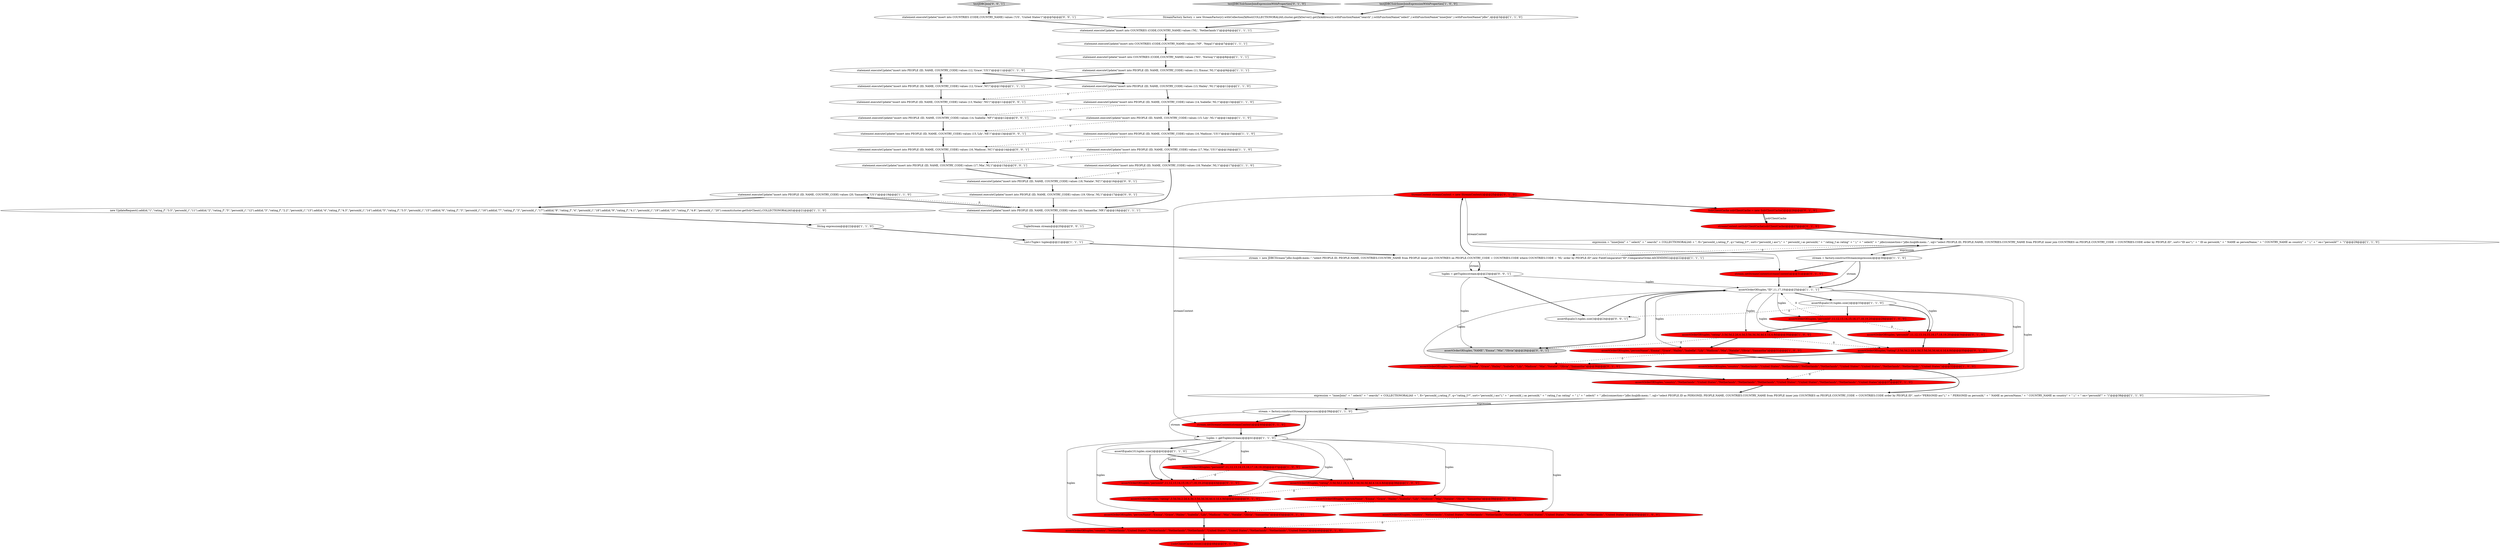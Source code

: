 digraph {
38 [style = filled, label = "assertOrderOf(tuples,\"personId\",11,12,13,14,15,16,17,18,19,20)@@@43@@@['0', '1', '0']", fillcolor = red, shape = ellipse image = "AAA1AAABBB2BBB"];
4 [style = filled, label = "tuples = getTuples(stream)@@@41@@@['1', '1', '0']", fillcolor = white, shape = ellipse image = "AAA0AAABBB1BBB"];
22 [style = filled, label = "statement.executeUpdate(\"insert into PEOPLE (ID, NAME, COUNTRY_CODE) values (14,'Isabella','NL')\")@@@13@@@['1', '1', '0']", fillcolor = white, shape = ellipse image = "AAA0AAABBB1BBB"];
47 [style = filled, label = "assertOrderOf(tuples,\"personName\",\"Emma\",\"Grace\",\"Hailey\",\"Isabella\",\"Lily\",\"Madison\",\"Mia\",\"Natalie\",\"Olivia\",\"Samantha\")@@@45@@@['0', '1', '0']", fillcolor = red, shape = ellipse image = "AAA1AAABBB2BBB"];
8 [style = filled, label = "new UpdateRequest().add(id,\"1\",\"rating_f\",\"3.5\",\"personId_i\",\"11\").add(id,\"2\",\"rating_f\",\"5\",\"personId_i\",\"12\").add(id,\"3\",\"rating_f\",\"2.2\",\"personId_i\",\"13\").add(id,\"4\",\"rating_f\",\"4.3\",\"personId_i\",\"14\").add(id,\"5\",\"rating_f\",\"3.5\",\"personId_i\",\"15\").add(id,\"6\",\"rating_f\",\"3\",\"personId_i\",\"16\").add(id,\"7\",\"rating_f\",\"3\",\"personId_i\",\"17\").add(id,\"8\",\"rating_f\",\"4\",\"personId_i\",\"18\").add(id,\"9\",\"rating_f\",\"4.1\",\"personId_i\",\"19\").add(id,\"10\",\"rating_f\",\"4.8\",\"personId_i\",\"20\").commit(cluster.getSolrClient(),COLLECTIONORALIAS)@@@21@@@['1', '1', '0']", fillcolor = white, shape = ellipse image = "AAA0AAABBB1BBB"];
10 [style = filled, label = "statement.executeUpdate(\"insert into PEOPLE (ID, NAME, COUNTRY_CODE) values (13,'Hailey','NL')\")@@@12@@@['1', '1', '0']", fillcolor = white, shape = ellipse image = "AAA0AAABBB1BBB"];
29 [style = filled, label = "statement.executeUpdate(\"insert into COUNTRIES (CODE,COUNTRY_NAME) values ('NP', 'Nepal')\")@@@7@@@['1', '1', '1']", fillcolor = white, shape = ellipse image = "AAA0AAABBB1BBB"];
25 [style = filled, label = "statement.executeUpdate(\"insert into PEOPLE (ID, NAME, COUNTRY_CODE) values (12,'Grace','US')\")@@@11@@@['1', '1', '0']", fillcolor = white, shape = ellipse image = "AAA0AAABBB1BBB"];
30 [style = filled, label = "testJDBCSolrInnerJoinExpressionWithProperties['1', '0', '0']", fillcolor = lightgray, shape = diamond image = "AAA0AAABBB1BBB"];
31 [style = filled, label = "expression = \"innerJoin(\" + \" select(\" + \" search(\" + COLLECTIONORALIAS + \", fl=\"personId_i,rating_f\", q=\"rating_f:*\", sort=\"personId_i asc\"),\" + \" personId_i as personId,\" + \" rating_f as rating\" + \" ),\" + \" select(\" + \" jdbc(connection=\"jdbc:hsqldb:mem:.\", sql=\"select PEOPLE.ID, PEOPLE.NAME, COUNTRIES.COUNTRY_NAME from PEOPLE inner join COUNTRIES on PEOPLE.COUNTRY_CODE = COUNTRIES.CODE order by PEOPLE.ID\", sort=\"ID asc\"),\" + \" ID as personId,\" + \" NAME as personName,\" + \" COUNTRY_NAME as country\" + \" ),\" + \" on=\"personId\"\" + \")\"@@@29@@@['1', '1', '0']", fillcolor = white, shape = ellipse image = "AAA0AAABBB1BBB"];
48 [style = filled, label = "assertOrderOf(tuples,\"rating\",3.5d,5d,2.2d,4.3d,3.5d,3d,3d,4d,4.1d,4.8d)@@@35@@@['0', '1', '0']", fillcolor = red, shape = ellipse image = "AAA1AAABBB2BBB"];
52 [style = filled, label = "statement.executeUpdate(\"insert into PEOPLE (ID, NAME, COUNTRY_CODE) values (19,'Olivia','NL')\")@@@17@@@['0', '0', '1']", fillcolor = white, shape = ellipse image = "AAA0AAABBB3BBB"];
37 [style = filled, label = "assertOrderOf(tuples,\"personId\",11,12,13,14,15,16,17,18,19,20)@@@34@@@['0', '1', '0']", fillcolor = red, shape = ellipse image = "AAA1AAABBB2BBB"];
15 [style = filled, label = "assertEquals(10,tuples.size())@@@33@@@['1', '1', '0']", fillcolor = white, shape = ellipse image = "AAA0AAABBB1BBB"];
50 [style = filled, label = "SolrClientCache solrClientCache = new SolrClientCache()@@@26@@@['0', '1', '0']", fillcolor = red, shape = ellipse image = "AAA1AAABBB2BBB"];
19 [style = filled, label = "statement.executeUpdate(\"insert into PEOPLE (ID, NAME, COUNTRY_CODE) values (12,'Grace','NI')\")@@@10@@@['1', '1', '1']", fillcolor = white, shape = ellipse image = "AAA0AAABBB1BBB"];
24 [style = filled, label = "assertOrderOf(tuples,\"country\",\"Netherlands\",\"United States\",\"Netherlands\",\"Netherlands\",\"Netherlands\",\"United States\",\"United States\",\"Netherlands\",\"Netherlands\",\"United States\")@@@40@@@['1', '0', '0']", fillcolor = red, shape = ellipse image = "AAA1AAABBB1BBB"];
12 [style = filled, label = "statement.executeUpdate(\"insert into PEOPLE (ID, NAME, COUNTRY_CODE) values (18,'Natalie','NL')\")@@@17@@@['1', '1', '0']", fillcolor = white, shape = ellipse image = "AAA0AAABBB1BBB"];
36 [style = filled, label = "streamContext.setSolrClientCache(solrClientCache)@@@27@@@['0', '1', '0']", fillcolor = red, shape = ellipse image = "AAA1AAABBB2BBB"];
63 [style = filled, label = "statement.executeUpdate(\"insert into COUNTRIES (CODE,COUNTRY_NAME) values ('US', 'United States')\")@@@5@@@['0', '0', '1']", fillcolor = white, shape = ellipse image = "AAA0AAABBB3BBB"];
7 [style = filled, label = "assertEquals(10,tuples.size())@@@42@@@['1', '1', '0']", fillcolor = white, shape = ellipse image = "AAA0AAABBB1BBB"];
40 [style = filled, label = "assertOrderOf(tuples,\"rating\",3.5d,5d,2.2d,4.3d,3.5d,3d,3d,4d,4.1d,4.8d)@@@44@@@['0', '1', '0']", fillcolor = red, shape = ellipse image = "AAA1AAABBB2BBB"];
42 [style = filled, label = "assertOrderOf(tuples,\"country\",\"Netherlands\",\"United States\",\"Netherlands\",\"Netherlands\",\"Netherlands\",\"United States\",\"United States\",\"Netherlands\",\"Netherlands\",\"United States\")@@@46@@@['0', '1', '0']", fillcolor = red, shape = ellipse image = "AAA1AAABBB2BBB"];
57 [style = filled, label = "statement.executeUpdate(\"insert into PEOPLE (ID, NAME, COUNTRY_CODE) values (17,'Mia','NL')\")@@@15@@@['0', '0', '1']", fillcolor = white, shape = ellipse image = "AAA0AAABBB3BBB"];
33 [style = filled, label = "String expression@@@22@@@['1', '1', '0']", fillcolor = white, shape = ellipse image = "AAA0AAABBB1BBB"];
58 [style = filled, label = "statement.executeUpdate(\"insert into PEOPLE (ID, NAME, COUNTRY_CODE) values (18,'Natalie','NZ')\")@@@16@@@['0', '0', '1']", fillcolor = white, shape = ellipse image = "AAA0AAABBB3BBB"];
44 [style = filled, label = "StreamContext streamContext = new StreamContext()@@@25@@@['0', '1', '0']", fillcolor = red, shape = ellipse image = "AAA1AAABBB2BBB"];
26 [style = filled, label = "stream = factory.constructStream(expression)@@@30@@@['1', '1', '0']", fillcolor = white, shape = ellipse image = "AAA0AAABBB1BBB"];
16 [style = filled, label = "expression = \"innerJoin(\" + \" select(\" + \" search(\" + COLLECTIONORALIAS + \", fl=\"personId_i,rating_f\", q=\"rating_f:*\", sort=\"personId_i asc\"),\" + \" personId_i as personId,\" + \" rating_f as rating\" + \" ),\" + \" select(\" + \" jdbc(connection=\"jdbc:hsqldb:mem:.\", sql=\"select PEOPLE.ID as PERSONID, PEOPLE.NAME, COUNTRIES.COUNTRY_NAME from PEOPLE inner join COUNTRIES on PEOPLE.COUNTRY_CODE = COUNTRIES.CODE order by PEOPLE.ID\", sort=\"PERSONID asc\"),\" + \" PERSONID as personId,\" + \" NAME as personName,\" + \" COUNTRY_NAME as country\" + \" ),\" + \" on=\"personId\"\" + \")\"@@@38@@@['1', '1', '0']", fillcolor = white, shape = ellipse image = "AAA0AAABBB1BBB"];
35 [style = filled, label = "assertOrderOf(tuples,\"country\",\"Netherlands\",\"United States\",\"Netherlands\",\"Netherlands\",\"Netherlands\",\"United States\",\"United States\",\"Netherlands\",\"Netherlands\",\"United States\")@@@32@@@['1', '0', '0']", fillcolor = red, shape = ellipse image = "AAA1AAABBB1BBB"];
28 [style = filled, label = "StreamFactory factory = new StreamFactory().withCollectionZkHost(COLLECTIONORALIAS,cluster.getZkServer().getZkAddress()).withFunctionName(\"search\",).withFunctionName(\"select\",).withFunctionName(\"innerJoin\",).withFunctionName(\"jdbc\",)@@@3@@@['1', '1', '0']", fillcolor = white, shape = ellipse image = "AAA0AAABBB1BBB"];
61 [style = filled, label = "assertOrderOf(tuples,\"NAME\",\"Emma\",\"Mia\",\"Olivia\")@@@26@@@['0', '0', '1']", fillcolor = lightgray, shape = ellipse image = "AAA0AAABBB3BBB"];
3 [style = filled, label = "statement.executeUpdate(\"insert into PEOPLE (ID, NAME, COUNTRY_CODE) values (20,'Samantha','NR')\")@@@18@@@['1', '1', '1']", fillcolor = white, shape = ellipse image = "AAA0AAABBB1BBB"];
39 [style = filled, label = "testJDBCSolrInnerJoinExpressionWithProperties['0', '1', '0']", fillcolor = lightgray, shape = diamond image = "AAA0AAABBB2BBB"];
46 [style = filled, label = "stream.setStreamContext(streamContext)@@@40@@@['0', '1', '0']", fillcolor = red, shape = ellipse image = "AAA1AAABBB2BBB"];
1 [style = filled, label = "statement.executeUpdate(\"insert into COUNTRIES (CODE,COUNTRY_NAME) values ('NL', 'Netherlands')\")@@@6@@@['1', '1', '1']", fillcolor = white, shape = ellipse image = "AAA0AAABBB1BBB"];
5 [style = filled, label = "statement.executeUpdate(\"insert into PEOPLE (ID, NAME, COUNTRY_CODE) values (15,'Lily','NL')\")@@@14@@@['1', '1', '0']", fillcolor = white, shape = ellipse image = "AAA0AAABBB1BBB"];
9 [style = filled, label = "assertOrderOf(tuples,\"rating\",3.5d,5d,2.2d,4.3d,3.5d,3d,3d,4d,4.1d,4.8d)@@@38@@@['1', '0', '0']", fillcolor = red, shape = ellipse image = "AAA1AAABBB1BBB"];
21 [style = filled, label = "statement.executeUpdate(\"insert into PEOPLE (ID, NAME, COUNTRY_CODE) values (20,'Samantha','US')\")@@@19@@@['1', '1', '0']", fillcolor = white, shape = ellipse image = "AAA0AAABBB1BBB"];
20 [style = filled, label = "assertOrderOf(tuples,\"personName\",\"Emma\",\"Grace\",\"Hailey\",\"Isabella\",\"Lily\",\"Madison\",\"Mia\",\"Natalie\",\"Olivia\",\"Samantha\")@@@31@@@['1', '0', '0']", fillcolor = red, shape = ellipse image = "AAA1AAABBB1BBB"];
62 [style = filled, label = "testJDBCJoin['0', '0', '1']", fillcolor = lightgray, shape = diamond image = "AAA0AAABBB3BBB"];
34 [style = filled, label = "statement.executeUpdate(\"insert into PEOPLE (ID, NAME, COUNTRY_CODE) values (17,'Mia','US')\")@@@16@@@['1', '1', '0']", fillcolor = white, shape = ellipse image = "AAA0AAABBB1BBB"];
23 [style = filled, label = "statement.executeUpdate(\"insert into PEOPLE (ID, NAME, COUNTRY_CODE) values (11,'Emma','NL')\")@@@9@@@['1', '1', '1']", fillcolor = white, shape = ellipse image = "AAA0AAABBB1BBB"];
27 [style = filled, label = "assertOrderOf(tuples,\"ID\",11,17,19)@@@25@@@['1', '1', '1']", fillcolor = white, shape = ellipse image = "AAA0AAABBB1BBB"];
14 [style = filled, label = "stream = new JDBCStream(\"jdbc:hsqldb:mem:.\",\"select PEOPLE.ID, PEOPLE.NAME, COUNTRIES.COUNTRY_NAME from PEOPLE inner join COUNTRIES on PEOPLE.COUNTRY_CODE = COUNTRIES.CODE where COUNTRIES.CODE = 'NL' order by PEOPLE.ID\",new FieldComparator(\"ID\",ComparatorOrder.ASCENDING))@@@22@@@['1', '1', '1']", fillcolor = white, shape = ellipse image = "AAA0AAABBB1BBB"];
11 [style = filled, label = "assertOrderOf(tuples,\"rating\",3.5d,5d,2.2d,4.3d,3.5d,3d,3d,4d,4.1d,4.8d)@@@30@@@['1', '0', '0']", fillcolor = red, shape = ellipse image = "AAA1AAABBB1BBB"];
53 [style = filled, label = "statement.executeUpdate(\"insert into PEOPLE (ID, NAME, COUNTRY_CODE) values (13,'Hailey','NG')\")@@@11@@@['0', '0', '1']", fillcolor = white, shape = ellipse image = "AAA0AAABBB3BBB"];
41 [style = filled, label = "assertOrderOf(tuples,\"country\",\"Netherlands\",\"United States\",\"Netherlands\",\"Netherlands\",\"Netherlands\",\"United States\",\"United States\",\"Netherlands\",\"Netherlands\",\"United States\")@@@37@@@['0', '1', '0']", fillcolor = red, shape = ellipse image = "AAA1AAABBB2BBB"];
43 [style = filled, label = "stream.setStreamContext(streamContext)@@@31@@@['0', '1', '0']", fillcolor = red, shape = ellipse image = "AAA1AAABBB2BBB"];
32 [style = filled, label = "statement.executeUpdate(\"insert into COUNTRIES (CODE,COUNTRY_NAME) values ('NO', 'Norway')\")@@@8@@@['1', '1', '1']", fillcolor = white, shape = ellipse image = "AAA0AAABBB1BBB"];
56 [style = filled, label = "statement.executeUpdate(\"insert into PEOPLE (ID, NAME, COUNTRY_CODE) values (15,'Lily','NE')\")@@@13@@@['0', '0', '1']", fillcolor = white, shape = ellipse image = "AAA0AAABBB3BBB"];
0 [style = filled, label = "stream = factory.constructStream(expression)@@@39@@@['1', '1', '0']", fillcolor = white, shape = ellipse image = "AAA0AAABBB1BBB"];
59 [style = filled, label = "TupleStream stream@@@20@@@['0', '0', '1']", fillcolor = white, shape = ellipse image = "AAA0AAABBB3BBB"];
51 [style = filled, label = "tuples = getTuples(stream)@@@23@@@['0', '0', '1']", fillcolor = white, shape = ellipse image = "AAA0AAABBB3BBB"];
6 [style = filled, label = "assertOrderOf(tuples,\"personId\",11,12,13,14,15,16,17,18,19,20)@@@29@@@['1', '0', '0']", fillcolor = red, shape = ellipse image = "AAA1AAABBB1BBB"];
55 [style = filled, label = "statement.executeUpdate(\"insert into PEOPLE (ID, NAME, COUNTRY_CODE) values (14,'Isabella','NF')\")@@@12@@@['0', '0', '1']", fillcolor = white, shape = ellipse image = "AAA0AAABBB3BBB"];
18 [style = filled, label = "assertOrderOf(tuples,\"personId\",11,12,13,14,15,16,17,18,19,20)@@@37@@@['1', '0', '0']", fillcolor = red, shape = ellipse image = "AAA1AAABBB1BBB"];
17 [style = filled, label = "assertOrderOf(tuples,\"personName\",\"Emma\",\"Grace\",\"Hailey\",\"Isabella\",\"Lily\",\"Madison\",\"Mia\",\"Natalie\",\"Olivia\",\"Samantha\")@@@39@@@['1', '0', '0']", fillcolor = red, shape = ellipse image = "AAA1AAABBB1BBB"];
45 [style = filled, label = "{solrClientCache.close()}@@@48@@@['0', '1', '0']", fillcolor = red, shape = ellipse image = "AAA1AAABBB2BBB"];
60 [style = filled, label = "assertEquals(3,tuples.size())@@@24@@@['0', '0', '1']", fillcolor = white, shape = ellipse image = "AAA0AAABBB3BBB"];
54 [style = filled, label = "statement.executeUpdate(\"insert into PEOPLE (ID, NAME, COUNTRY_CODE) values (16,'Madison','NC')\")@@@14@@@['0', '0', '1']", fillcolor = white, shape = ellipse image = "AAA0AAABBB3BBB"];
49 [style = filled, label = "assertOrderOf(tuples,\"personName\",\"Emma\",\"Grace\",\"Hailey\",\"Isabella\",\"Lily\",\"Madison\",\"Mia\",\"Natalie\",\"Olivia\",\"Samantha\")@@@36@@@['0', '1', '0']", fillcolor = red, shape = ellipse image = "AAA1AAABBB2BBB"];
13 [style = filled, label = "List<Tuple> tuples@@@21@@@['1', '1', '1']", fillcolor = white, shape = ellipse image = "AAA0AAABBB1BBB"];
2 [style = filled, label = "statement.executeUpdate(\"insert into PEOPLE (ID, NAME, COUNTRY_CODE) values (16,'Madison','US')\")@@@15@@@['1', '1', '0']", fillcolor = white, shape = ellipse image = "AAA0AAABBB1BBB"];
27->11 [style = solid, label="tuples"];
4->18 [style = solid, label="tuples"];
16->0 [style = bold, label=""];
4->17 [style = solid, label="tuples"];
32->23 [style = bold, label=""];
0->46 [style = bold, label=""];
42->45 [style = bold, label=""];
54->57 [style = bold, label=""];
21->8 [style = bold, label=""];
26->27 [style = solid, label="stream"];
4->47 [style = solid, label="tuples"];
15->60 [style = dashed, label="0"];
57->58 [style = bold, label=""];
27->15 [style = bold, label=""];
56->54 [style = bold, label=""];
24->42 [style = dashed, label="0"];
12->58 [style = dashed, label="0"];
17->47 [style = dashed, label="0"];
30->28 [style = bold, label=""];
22->55 [style = dashed, label="0"];
44->46 [style = solid, label="streamContext"];
25->19 [style = dashed, label="0"];
6->11 [style = bold, label=""];
37->48 [style = bold, label=""];
40->47 [style = bold, label=""];
25->10 [style = bold, label=""];
13->14 [style = bold, label=""];
27->20 [style = solid, label="tuples"];
11->48 [style = dashed, label="0"];
4->40 [style = solid, label="tuples"];
48->49 [style = bold, label=""];
63->1 [style = bold, label=""];
36->31 [style = bold, label=""];
2->34 [style = bold, label=""];
27->37 [style = solid, label="tuples"];
50->36 [style = solid, label="solrClientCache"];
9->17 [style = bold, label=""];
44->50 [style = bold, label=""];
26->43 [style = bold, label=""];
4->42 [style = solid, label="tuples"];
51->61 [style = solid, label="tuples"];
6->37 [style = dashed, label="0"];
33->13 [style = bold, label=""];
22->5 [style = bold, label=""];
19->25 [style = bold, label=""];
27->48 [style = solid, label="tuples"];
26->27 [style = bold, label=""];
5->56 [style = dashed, label="0"];
51->60 [style = bold, label=""];
27->6 [style = solid, label="tuples"];
20->49 [style = dashed, label="0"];
46->4 [style = bold, label=""];
6->27 [style = dashed, label="0"];
29->32 [style = bold, label=""];
43->27 [style = bold, label=""];
18->9 [style = bold, label=""];
49->41 [style = bold, label=""];
2->54 [style = dashed, label="0"];
31->14 [style = dashed, label="0"];
8->33 [style = bold, label=""];
47->42 [style = bold, label=""];
4->9 [style = solid, label="tuples"];
10->53 [style = dashed, label="0"];
4->7 [style = bold, label=""];
31->26 [style = bold, label=""];
19->53 [style = bold, label=""];
27->49 [style = solid, label="tuples"];
23->19 [style = bold, label=""];
14->31 [style = bold, label=""];
7->18 [style = bold, label=""];
3->21 [style = bold, label=""];
41->16 [style = bold, label=""];
12->3 [style = bold, label=""];
1->29 [style = bold, label=""];
38->40 [style = bold, label=""];
15->37 [style = bold, label=""];
4->24 [style = solid, label="tuples"];
35->41 [style = dashed, label="0"];
31->26 [style = solid, label="expression"];
60->27 [style = bold, label=""];
53->55 [style = bold, label=""];
10->22 [style = bold, label=""];
21->3 [style = dashed, label="0"];
11->20 [style = bold, label=""];
27->35 [style = solid, label="tuples"];
16->0 [style = solid, label="expression"];
35->16 [style = bold, label=""];
4->38 [style = solid, label="tuples"];
27->61 [style = bold, label=""];
27->41 [style = solid, label="tuples"];
62->63 [style = bold, label=""];
14->51 [style = bold, label=""];
15->6 [style = bold, label=""];
28->1 [style = bold, label=""];
34->12 [style = bold, label=""];
18->38 [style = dashed, label="0"];
14->44 [style = bold, label=""];
0->4 [style = solid, label="stream"];
39->28 [style = bold, label=""];
55->56 [style = bold, label=""];
51->27 [style = solid, label="tuples"];
7->38 [style = bold, label=""];
5->2 [style = bold, label=""];
17->24 [style = bold, label=""];
9->40 [style = dashed, label="0"];
34->57 [style = dashed, label="0"];
3->59 [style = bold, label=""];
0->4 [style = bold, label=""];
50->36 [style = bold, label=""];
59->13 [style = bold, label=""];
11->61 [style = dashed, label="0"];
14->51 [style = solid, label="stream"];
52->3 [style = bold, label=""];
58->52 [style = bold, label=""];
20->35 [style = bold, label=""];
44->43 [style = solid, label="streamContext"];
}
